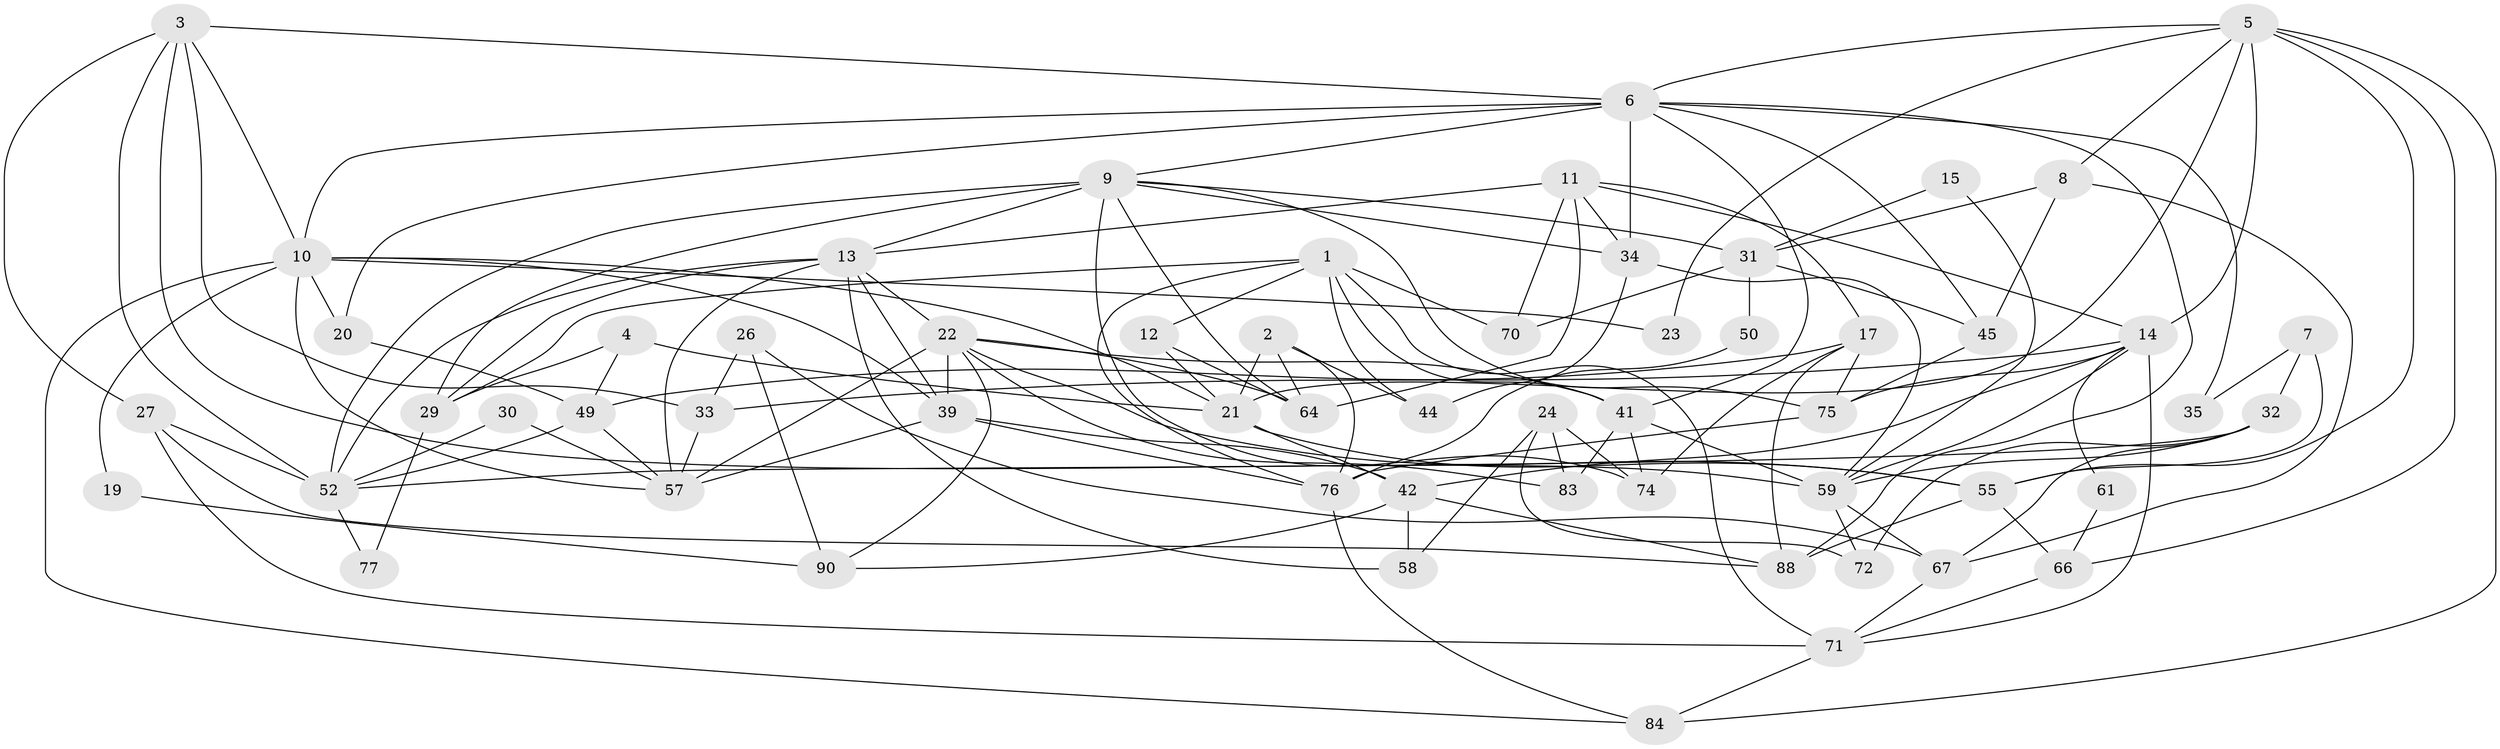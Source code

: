 // Generated by graph-tools (version 1.1) at 2025/23/03/03/25 07:23:56]
// undirected, 58 vertices, 141 edges
graph export_dot {
graph [start="1"]
  node [color=gray90,style=filled];
  1 [super="+48"];
  2 [super="+25"];
  3 [super="+43"];
  4;
  5 [super="+47"];
  6 [super="+85"];
  7;
  8;
  9 [super="+87"];
  10 [super="+53"];
  11 [super="+16"];
  12 [super="+54"];
  13 [super="+56"];
  14 [super="+18"];
  15;
  17 [super="+68"];
  19;
  20;
  21 [super="+73"];
  22 [super="+28"];
  23;
  24;
  26 [super="+40"];
  27 [super="+60"];
  29 [super="+37"];
  30;
  31 [super="+36"];
  32 [super="+46"];
  33;
  34 [super="+38"];
  35;
  39 [super="+51"];
  41 [super="+79"];
  42 [super="+65"];
  44;
  45;
  49 [super="+63"];
  50;
  52 [super="+80"];
  55 [super="+89"];
  57 [super="+62"];
  58;
  59 [super="+69"];
  61;
  64 [super="+81"];
  66;
  67 [super="+82"];
  70;
  71 [super="+78"];
  72;
  74;
  75;
  76 [super="+91"];
  77;
  83;
  84 [super="+86"];
  88;
  90;
  1 -- 41;
  1 -- 71;
  1 -- 70;
  1 -- 44;
  1 -- 29;
  1 -- 76;
  1 -- 12;
  2 -- 64;
  2 -- 44;
  2 -- 76;
  2 -- 21;
  3 -- 52;
  3 -- 33;
  3 -- 6;
  3 -- 59;
  3 -- 10;
  3 -- 27;
  4 -- 21;
  4 -- 49;
  4 -- 29;
  5 -- 8;
  5 -- 66;
  5 -- 84;
  5 -- 21;
  5 -- 23;
  5 -- 14;
  5 -- 55;
  5 -- 6;
  6 -- 9;
  6 -- 41;
  6 -- 34 [weight=2];
  6 -- 35;
  6 -- 10;
  6 -- 45;
  6 -- 20;
  6 -- 88;
  7 -- 55;
  7 -- 35;
  7 -- 32;
  8 -- 45;
  8 -- 31;
  8 -- 67;
  9 -- 52 [weight=2];
  9 -- 74;
  9 -- 34;
  9 -- 29;
  9 -- 64;
  9 -- 75;
  9 -- 13;
  9 -- 31;
  10 -- 39;
  10 -- 84;
  10 -- 19;
  10 -- 20;
  10 -- 23;
  10 -- 21;
  10 -- 57;
  11 -- 17 [weight=2];
  11 -- 14;
  11 -- 64;
  11 -- 13;
  11 -- 34;
  11 -- 70;
  12 -- 64;
  12 -- 21;
  13 -- 58;
  13 -- 39;
  13 -- 22;
  13 -- 29;
  13 -- 52;
  13 -- 57;
  14 -- 75;
  14 -- 42;
  14 -- 33;
  14 -- 71;
  14 -- 59;
  14 -- 61;
  15 -- 31 [weight=2];
  15 -- 59;
  17 -- 75;
  17 -- 49;
  17 -- 74;
  17 -- 88;
  19 -- 90;
  20 -- 49;
  21 -- 42;
  21 -- 55;
  22 -- 64;
  22 -- 57 [weight=2];
  22 -- 83;
  22 -- 90;
  22 -- 39;
  22 -- 55;
  22 -- 41;
  24 -- 83;
  24 -- 74;
  24 -- 58;
  24 -- 72;
  26 -- 90;
  26 -- 33;
  26 -- 67;
  27 -- 88;
  27 -- 52;
  27 -- 71;
  29 -- 77;
  30 -- 52;
  30 -- 57;
  31 -- 70;
  31 -- 50;
  31 -- 45;
  32 -- 67;
  32 -- 52;
  32 -- 72;
  32 -- 59;
  33 -- 57;
  34 -- 44;
  34 -- 59;
  39 -- 42;
  39 -- 76;
  39 -- 57;
  41 -- 74;
  41 -- 83;
  41 -- 59 [weight=2];
  42 -- 88;
  42 -- 58;
  42 -- 90;
  45 -- 75;
  49 -- 52;
  49 -- 57;
  50 -- 76;
  52 -- 77;
  55 -- 66;
  55 -- 88;
  59 -- 72;
  59 -- 67;
  61 -- 66;
  66 -- 71;
  67 -- 71;
  71 -- 84;
  75 -- 76;
  76 -- 84;
}
